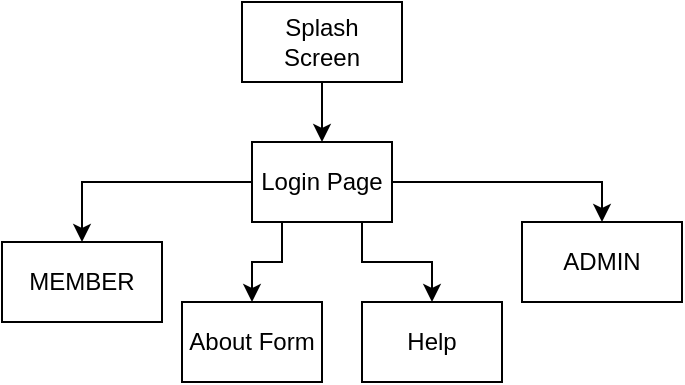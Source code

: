 <mxfile version="20.7.4" type="device"><diagram id="MFbtXCFpFc06uDNl7FQE" name="Page-1"><mxGraphModel dx="445" dy="318" grid="1" gridSize="10" guides="1" tooltips="1" connect="1" arrows="1" fold="1" page="1" pageScale="1" pageWidth="850" pageHeight="1100" math="0" shadow="0"><root><mxCell id="0"/><mxCell id="1" parent="0"/><mxCell id="iL9QjRnei6uClyrybObm-4" style="edgeStyle=orthogonalEdgeStyle;rounded=0;orthogonalLoop=1;jettySize=auto;html=1;exitX=0;exitY=0.5;exitDx=0;exitDy=0;entryX=0.5;entryY=0;entryDx=0;entryDy=0;" edge="1" parent="1" source="iL9QjRnei6uClyrybObm-1" target="iL9QjRnei6uClyrybObm-3"><mxGeometry relative="1" as="geometry"/></mxCell><mxCell id="iL9QjRnei6uClyrybObm-5" style="edgeStyle=orthogonalEdgeStyle;rounded=0;orthogonalLoop=1;jettySize=auto;html=1;exitX=1;exitY=0.5;exitDx=0;exitDy=0;entryX=0.5;entryY=0;entryDx=0;entryDy=0;" edge="1" parent="1" source="iL9QjRnei6uClyrybObm-1" target="iL9QjRnei6uClyrybObm-2"><mxGeometry relative="1" as="geometry"/></mxCell><mxCell id="iL9QjRnei6uClyrybObm-10" style="edgeStyle=orthogonalEdgeStyle;rounded=0;orthogonalLoop=1;jettySize=auto;html=1;exitX=0.5;exitY=1;exitDx=0;exitDy=0;entryX=0.5;entryY=0;entryDx=0;entryDy=0;" edge="1" parent="1" source="iL9QjRnei6uClyrybObm-1" target="iL9QjRnei6uClyrybObm-9"><mxGeometry relative="1" as="geometry"><Array as="points"><mxPoint x="260" y="280"/><mxPoint x="260" y="300"/><mxPoint x="245" y="300"/></Array></mxGeometry></mxCell><mxCell id="iL9QjRnei6uClyrybObm-12" style="edgeStyle=orthogonalEdgeStyle;rounded=0;orthogonalLoop=1;jettySize=auto;html=1;exitX=0.75;exitY=1;exitDx=0;exitDy=0;entryX=0.5;entryY=0;entryDx=0;entryDy=0;" edge="1" parent="1" source="iL9QjRnei6uClyrybObm-1" target="iL9QjRnei6uClyrybObm-11"><mxGeometry relative="1" as="geometry"><Array as="points"><mxPoint x="300" y="280"/><mxPoint x="300" y="300"/><mxPoint x="335" y="300"/></Array></mxGeometry></mxCell><mxCell id="iL9QjRnei6uClyrybObm-1" value="Login Page" style="rounded=0;whiteSpace=wrap;html=1;" vertex="1" parent="1"><mxGeometry x="245" y="240" width="70" height="40" as="geometry"/></mxCell><mxCell id="iL9QjRnei6uClyrybObm-2" value="ADMIN" style="rounded=0;whiteSpace=wrap;html=1;" vertex="1" parent="1"><mxGeometry x="380" y="280" width="80" height="40" as="geometry"/></mxCell><mxCell id="iL9QjRnei6uClyrybObm-3" value="MEMBER" style="rounded=0;whiteSpace=wrap;html=1;" vertex="1" parent="1"><mxGeometry x="120" y="290" width="80" height="40" as="geometry"/></mxCell><mxCell id="iL9QjRnei6uClyrybObm-7" style="edgeStyle=orthogonalEdgeStyle;rounded=0;orthogonalLoop=1;jettySize=auto;html=1;entryX=0.5;entryY=0;entryDx=0;entryDy=0;" edge="1" parent="1" source="iL9QjRnei6uClyrybObm-6" target="iL9QjRnei6uClyrybObm-1"><mxGeometry relative="1" as="geometry"/></mxCell><mxCell id="iL9QjRnei6uClyrybObm-6" value="Splash Screen" style="rounded=0;whiteSpace=wrap;html=1;" vertex="1" parent="1"><mxGeometry x="240" y="170" width="80" height="40" as="geometry"/></mxCell><mxCell id="iL9QjRnei6uClyrybObm-9" value="About Form" style="rounded=0;whiteSpace=wrap;html=1;" vertex="1" parent="1"><mxGeometry x="210" y="320" width="70" height="40" as="geometry"/></mxCell><mxCell id="iL9QjRnei6uClyrybObm-11" value="Help" style="rounded=0;whiteSpace=wrap;html=1;" vertex="1" parent="1"><mxGeometry x="300" y="320" width="70" height="40" as="geometry"/></mxCell></root></mxGraphModel></diagram></mxfile>